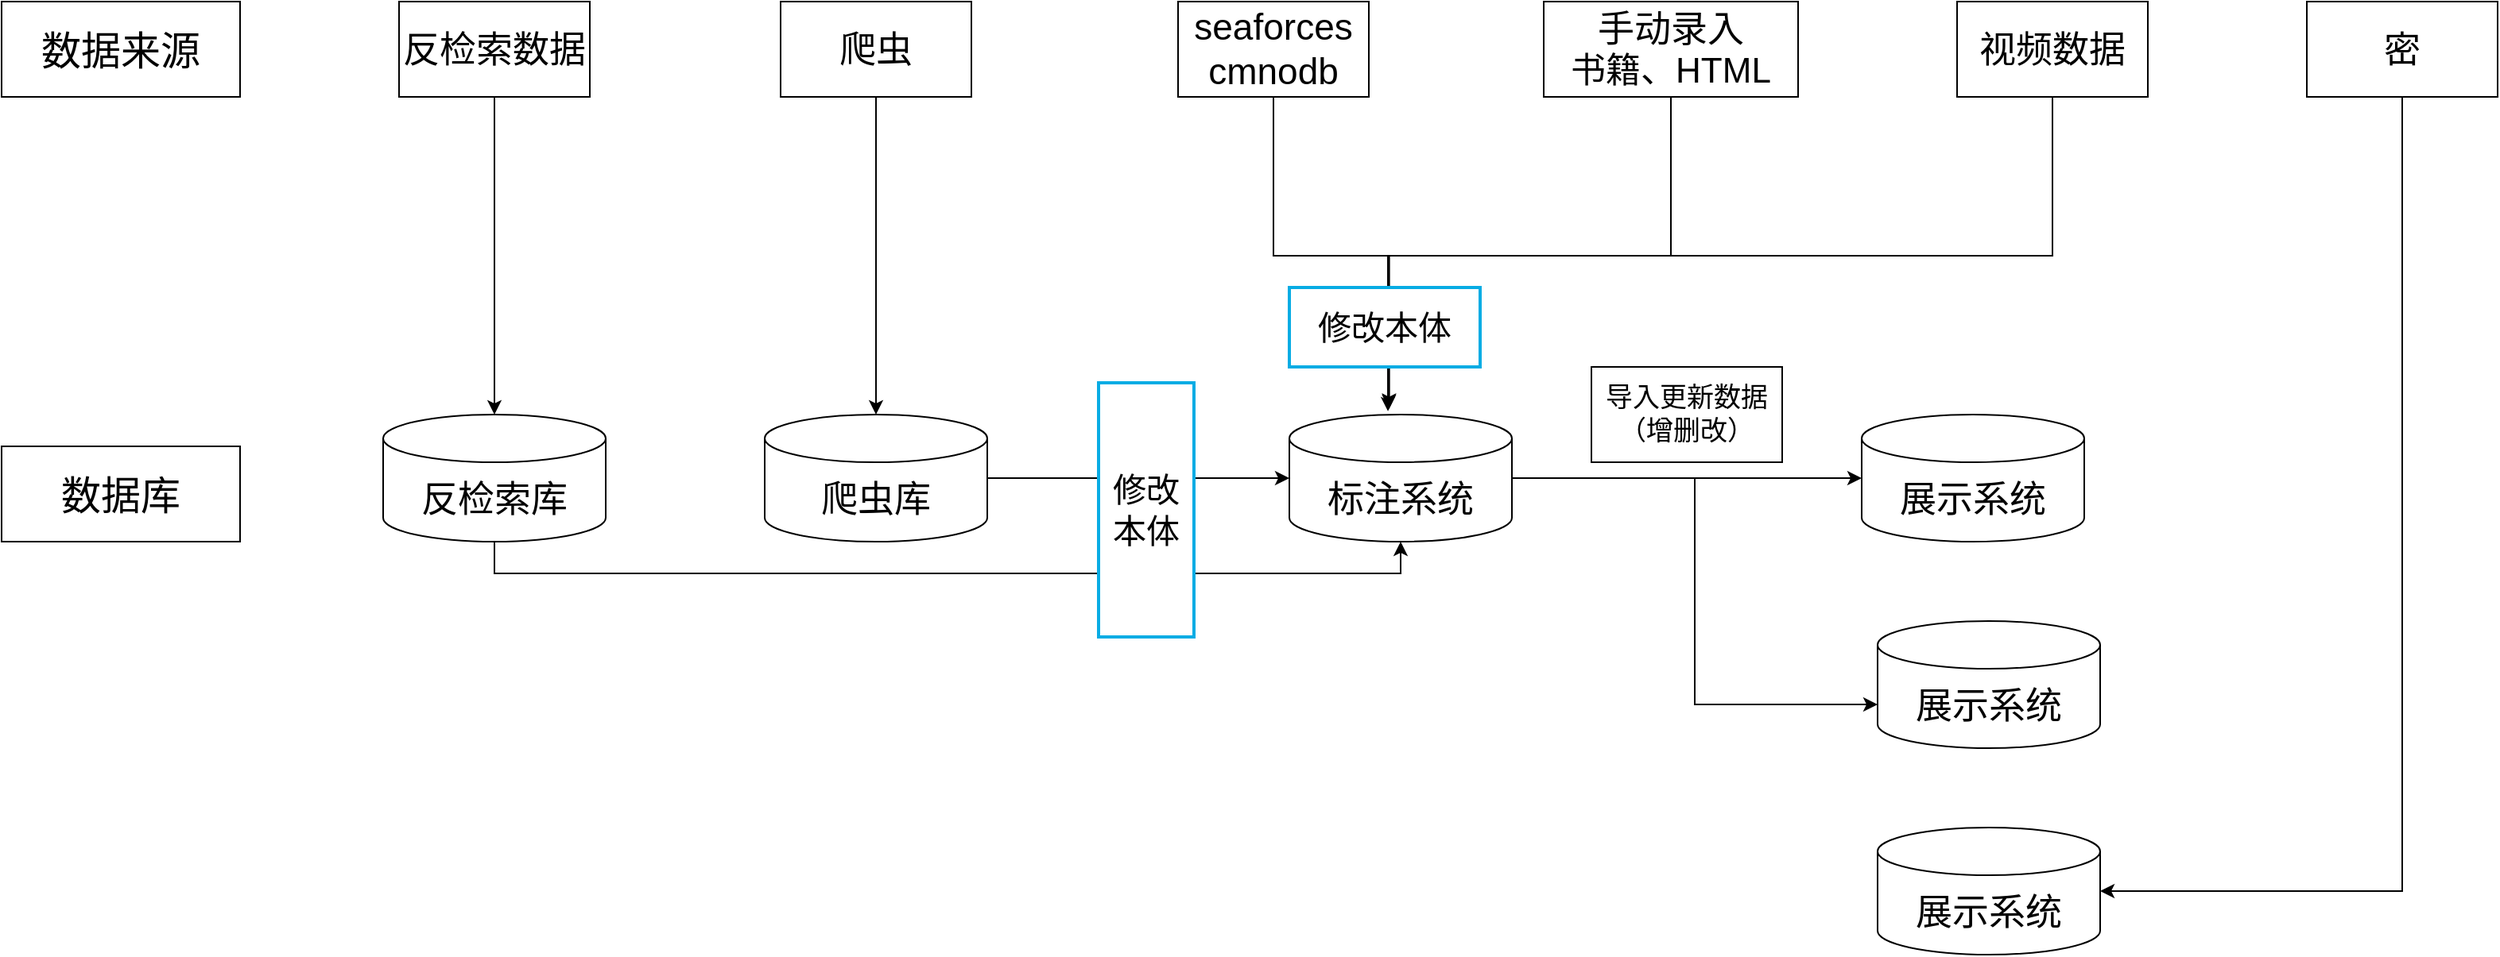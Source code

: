 <mxfile version="22.0.8" type="github">
  <diagram name="第 1 页" id="n-J3NbzOJxR2s_4UKsCc">
    <mxGraphModel dx="1736" dy="922" grid="1" gridSize="10" guides="1" tooltips="1" connect="1" arrows="1" fold="1" page="1" pageScale="1" pageWidth="1169" pageHeight="1654" math="0" shadow="0">
      <root>
        <mxCell id="0" />
        <mxCell id="1" parent="0" />
        <mxCell id="_HclqJ77MFk5J0uOOUtB-5" value="&lt;font style=&quot;font-size: 23px;&quot;&gt;爬虫库&lt;/font&gt;" style="shape=cylinder3;whiteSpace=wrap;html=1;boundedLbl=1;backgroundOutline=1;size=15;" vertex="1" parent="1">
          <mxGeometry x="810" y="470" width="140" height="80" as="geometry" />
        </mxCell>
        <mxCell id="_HclqJ77MFk5J0uOOUtB-6" value="&lt;font style=&quot;font-size: 23px;&quot;&gt;反检索库&lt;/font&gt;" style="shape=cylinder3;whiteSpace=wrap;html=1;boundedLbl=1;backgroundOutline=1;size=15;" vertex="1" parent="1">
          <mxGeometry x="570" y="470" width="140" height="80" as="geometry" />
        </mxCell>
        <mxCell id="_HclqJ77MFk5J0uOOUtB-11" value="&lt;font style=&quot;font-size: 25px;&quot;&gt;数据来源&lt;/font&gt;" style="rounded=0;whiteSpace=wrap;html=1;" vertex="1" parent="1">
          <mxGeometry x="330" y="210" width="150" height="60" as="geometry" />
        </mxCell>
        <mxCell id="_HclqJ77MFk5J0uOOUtB-12" value="&lt;font style=&quot;font-size: 25px;&quot;&gt;数据库&lt;/font&gt;" style="rounded=0;whiteSpace=wrap;html=1;" vertex="1" parent="1">
          <mxGeometry x="330" y="490" width="150" height="60" as="geometry" />
        </mxCell>
        <mxCell id="_HclqJ77MFk5J0uOOUtB-13" value="&lt;font style=&quot;font-size: 23px;&quot;&gt;反检索数据&lt;/font&gt;" style="rounded=0;whiteSpace=wrap;html=1;" vertex="1" parent="1">
          <mxGeometry x="580" y="210" width="120" height="60" as="geometry" />
        </mxCell>
        <mxCell id="_HclqJ77MFk5J0uOOUtB-14" value="&lt;font style=&quot;font-size: 23px;&quot;&gt;爬虫&lt;/font&gt;" style="rounded=0;whiteSpace=wrap;html=1;" vertex="1" parent="1">
          <mxGeometry x="820" y="210" width="120" height="60" as="geometry" />
        </mxCell>
        <mxCell id="_HclqJ77MFk5J0uOOUtB-15" value="&lt;font style=&quot;font-size: 23px;&quot;&gt;seaforces&lt;/font&gt;&lt;br style=&quot;border-color: var(--border-color); font-size: 23px;&quot;&gt;&lt;span style=&quot;font-size: 23px;&quot;&gt;cmnodb&lt;/span&gt;" style="rounded=0;whiteSpace=wrap;html=1;" vertex="1" parent="1">
          <mxGeometry x="1070" y="210" width="120" height="60" as="geometry" />
        </mxCell>
        <mxCell id="_HclqJ77MFk5J0uOOUtB-16" value="&lt;font style=&quot;font-size: 23px;&quot;&gt;手动录入&lt;/font&gt;&lt;br style=&quot;border-color: var(--border-color); font-size: 22px;&quot;&gt;&lt;span style=&quot;font-size: 22px;&quot;&gt;书籍、HTML&lt;/span&gt;" style="rounded=0;whiteSpace=wrap;html=1;" vertex="1" parent="1">
          <mxGeometry x="1300" y="210" width="160" height="60" as="geometry" />
        </mxCell>
        <mxCell id="_HclqJ77MFk5J0uOOUtB-17" value="&lt;font style=&quot;font-size: 23px;&quot;&gt;视频数据&lt;/font&gt;" style="rounded=0;whiteSpace=wrap;html=1;" vertex="1" parent="1">
          <mxGeometry x="1560" y="210" width="120" height="60" as="geometry" />
        </mxCell>
        <mxCell id="_HclqJ77MFk5J0uOOUtB-18" value="&lt;span style=&quot;font-size: 23px;&quot;&gt;标注系统&lt;/span&gt;" style="shape=cylinder3;whiteSpace=wrap;html=1;boundedLbl=1;backgroundOutline=1;size=15;" vertex="1" parent="1">
          <mxGeometry x="1140" y="470" width="140" height="80" as="geometry" />
        </mxCell>
        <mxCell id="_HclqJ77MFk5J0uOOUtB-19" value="&lt;span style=&quot;font-size: 23px;&quot;&gt;展示系统&lt;/span&gt;" style="shape=cylinder3;whiteSpace=wrap;html=1;boundedLbl=1;backgroundOutline=1;size=15;" vertex="1" parent="1">
          <mxGeometry x="1500" y="470" width="140" height="80" as="geometry" />
        </mxCell>
        <mxCell id="_HclqJ77MFk5J0uOOUtB-20" style="edgeStyle=orthogonalEdgeStyle;rounded=0;orthogonalLoop=1;jettySize=auto;html=1;exitX=0.5;exitY=1;exitDx=0;exitDy=0;entryX=0.5;entryY=0;entryDx=0;entryDy=0;entryPerimeter=0;" edge="1" parent="1" source="_HclqJ77MFk5J0uOOUtB-13" target="_HclqJ77MFk5J0uOOUtB-6">
          <mxGeometry relative="1" as="geometry" />
        </mxCell>
        <mxCell id="_HclqJ77MFk5J0uOOUtB-21" style="edgeStyle=orthogonalEdgeStyle;rounded=0;orthogonalLoop=1;jettySize=auto;html=1;exitX=0.5;exitY=1;exitDx=0;exitDy=0;entryX=0.5;entryY=0;entryDx=0;entryDy=0;entryPerimeter=0;" edge="1" parent="1" source="_HclqJ77MFk5J0uOOUtB-14" target="_HclqJ77MFk5J0uOOUtB-5">
          <mxGeometry relative="1" as="geometry" />
        </mxCell>
        <mxCell id="_HclqJ77MFk5J0uOOUtB-22" style="edgeStyle=orthogonalEdgeStyle;rounded=0;orthogonalLoop=1;jettySize=auto;html=1;exitX=0.5;exitY=1;exitDx=0;exitDy=0;entryX=0.448;entryY=-0.044;entryDx=0;entryDy=0;entryPerimeter=0;" edge="1" parent="1" source="_HclqJ77MFk5J0uOOUtB-15" target="_HclqJ77MFk5J0uOOUtB-18">
          <mxGeometry relative="1" as="geometry" />
        </mxCell>
        <mxCell id="_HclqJ77MFk5J0uOOUtB-23" style="edgeStyle=orthogonalEdgeStyle;rounded=0;orthogonalLoop=1;jettySize=auto;html=1;exitX=0.5;exitY=1;exitDx=0;exitDy=0;entryX=0.448;entryY=-0.053;entryDx=0;entryDy=0;entryPerimeter=0;" edge="1" parent="1" source="_HclqJ77MFk5J0uOOUtB-16" target="_HclqJ77MFk5J0uOOUtB-18">
          <mxGeometry relative="1" as="geometry" />
        </mxCell>
        <mxCell id="_HclqJ77MFk5J0uOOUtB-24" style="edgeStyle=orthogonalEdgeStyle;rounded=0;orthogonalLoop=1;jettySize=auto;html=1;exitX=0.5;exitY=1;exitDx=0;exitDy=0;entryX=0.443;entryY=-0.026;entryDx=0;entryDy=0;entryPerimeter=0;" edge="1" parent="1" source="_HclqJ77MFk5J0uOOUtB-17" target="_HclqJ77MFk5J0uOOUtB-18">
          <mxGeometry relative="1" as="geometry" />
        </mxCell>
        <mxCell id="_HclqJ77MFk5J0uOOUtB-25" style="edgeStyle=orthogonalEdgeStyle;rounded=0;orthogonalLoop=1;jettySize=auto;html=1;exitX=1;exitY=0.5;exitDx=0;exitDy=0;exitPerimeter=0;entryX=0;entryY=0.5;entryDx=0;entryDy=0;entryPerimeter=0;" edge="1" parent="1" source="_HclqJ77MFk5J0uOOUtB-5" target="_HclqJ77MFk5J0uOOUtB-18">
          <mxGeometry relative="1" as="geometry" />
        </mxCell>
        <mxCell id="_HclqJ77MFk5J0uOOUtB-26" style="edgeStyle=orthogonalEdgeStyle;rounded=0;orthogonalLoop=1;jettySize=auto;html=1;exitX=0.5;exitY=1;exitDx=0;exitDy=0;exitPerimeter=0;entryX=0.5;entryY=1;entryDx=0;entryDy=0;entryPerimeter=0;" edge="1" parent="1" source="_HclqJ77MFk5J0uOOUtB-6" target="_HclqJ77MFk5J0uOOUtB-18">
          <mxGeometry relative="1" as="geometry" />
        </mxCell>
        <mxCell id="_HclqJ77MFk5J0uOOUtB-27" style="edgeStyle=orthogonalEdgeStyle;rounded=0;orthogonalLoop=1;jettySize=auto;html=1;exitX=1;exitY=0.5;exitDx=0;exitDy=0;exitPerimeter=0;entryX=0;entryY=0.5;entryDx=0;entryDy=0;entryPerimeter=0;" edge="1" parent="1" source="_HclqJ77MFk5J0uOOUtB-18" target="_HclqJ77MFk5J0uOOUtB-19">
          <mxGeometry relative="1" as="geometry" />
        </mxCell>
        <mxCell id="_HclqJ77MFk5J0uOOUtB-28" value="&lt;span style=&quot;font-size: 23px;&quot;&gt;密&lt;/span&gt;" style="rounded=0;whiteSpace=wrap;html=1;" vertex="1" parent="1">
          <mxGeometry x="1780" y="210" width="120" height="60" as="geometry" />
        </mxCell>
        <mxCell id="_HclqJ77MFk5J0uOOUtB-29" style="edgeStyle=orthogonalEdgeStyle;rounded=0;orthogonalLoop=1;jettySize=auto;html=1;exitX=0.5;exitY=1;exitDx=0;exitDy=0;entryX=1;entryY=0.5;entryDx=0;entryDy=0;entryPerimeter=0;" edge="1" parent="1" source="_HclqJ77MFk5J0uOOUtB-28" target="_HclqJ77MFk5J0uOOUtB-33">
          <mxGeometry relative="1" as="geometry" />
        </mxCell>
        <mxCell id="_HclqJ77MFk5J0uOOUtB-30" value="&lt;font style=&quot;font-size: 17px;&quot;&gt;导入更新数据&lt;br&gt;（增删改）&lt;br&gt;&lt;/font&gt;" style="rounded=0;whiteSpace=wrap;html=1;" vertex="1" parent="1">
          <mxGeometry x="1330" y="440" width="120" height="60" as="geometry" />
        </mxCell>
        <mxCell id="_HclqJ77MFk5J0uOOUtB-31" value="&lt;span style=&quot;font-size: 23px;&quot;&gt;展示系统&lt;/span&gt;" style="shape=cylinder3;whiteSpace=wrap;html=1;boundedLbl=1;backgroundOutline=1;size=15;" vertex="1" parent="1">
          <mxGeometry x="1510" y="600" width="140" height="80" as="geometry" />
        </mxCell>
        <mxCell id="_HclqJ77MFk5J0uOOUtB-32" style="edgeStyle=orthogonalEdgeStyle;rounded=0;orthogonalLoop=1;jettySize=auto;html=1;exitX=1;exitY=0.5;exitDx=0;exitDy=0;exitPerimeter=0;entryX=0;entryY=0;entryDx=0;entryDy=52.5;entryPerimeter=0;" edge="1" parent="1" source="_HclqJ77MFk5J0uOOUtB-18" target="_HclqJ77MFk5J0uOOUtB-31">
          <mxGeometry relative="1" as="geometry" />
        </mxCell>
        <mxCell id="_HclqJ77MFk5J0uOOUtB-33" value="&lt;span style=&quot;font-size: 23px;&quot;&gt;展示系统&lt;/span&gt;" style="shape=cylinder3;whiteSpace=wrap;html=1;boundedLbl=1;backgroundOutline=1;size=15;" vertex="1" parent="1">
          <mxGeometry x="1510" y="730" width="140" height="80" as="geometry" />
        </mxCell>
        <mxCell id="_HclqJ77MFk5J0uOOUtB-35" value="&lt;font style=&quot;font-size: 21px;&quot; color=&quot;#000000&quot;&gt;修改本体&lt;/font&gt;" style="rounded=0;whiteSpace=wrap;html=1;fontColor=#07ace4;strokeColor=#07ace4;strokeWidth=2;" vertex="1" parent="1">
          <mxGeometry x="1020" y="450" width="60" height="160" as="geometry" />
        </mxCell>
        <mxCell id="_HclqJ77MFk5J0uOOUtB-37" value="&lt;font style=&quot;font-size: 21px;&quot; color=&quot;#000000&quot;&gt;修改本体&lt;/font&gt;" style="rounded=0;whiteSpace=wrap;html=1;fontColor=#07ace4;strokeColor=#07ace4;strokeWidth=2;" vertex="1" parent="1">
          <mxGeometry x="1140" y="390" width="120" height="50" as="geometry" />
        </mxCell>
      </root>
    </mxGraphModel>
  </diagram>
</mxfile>
